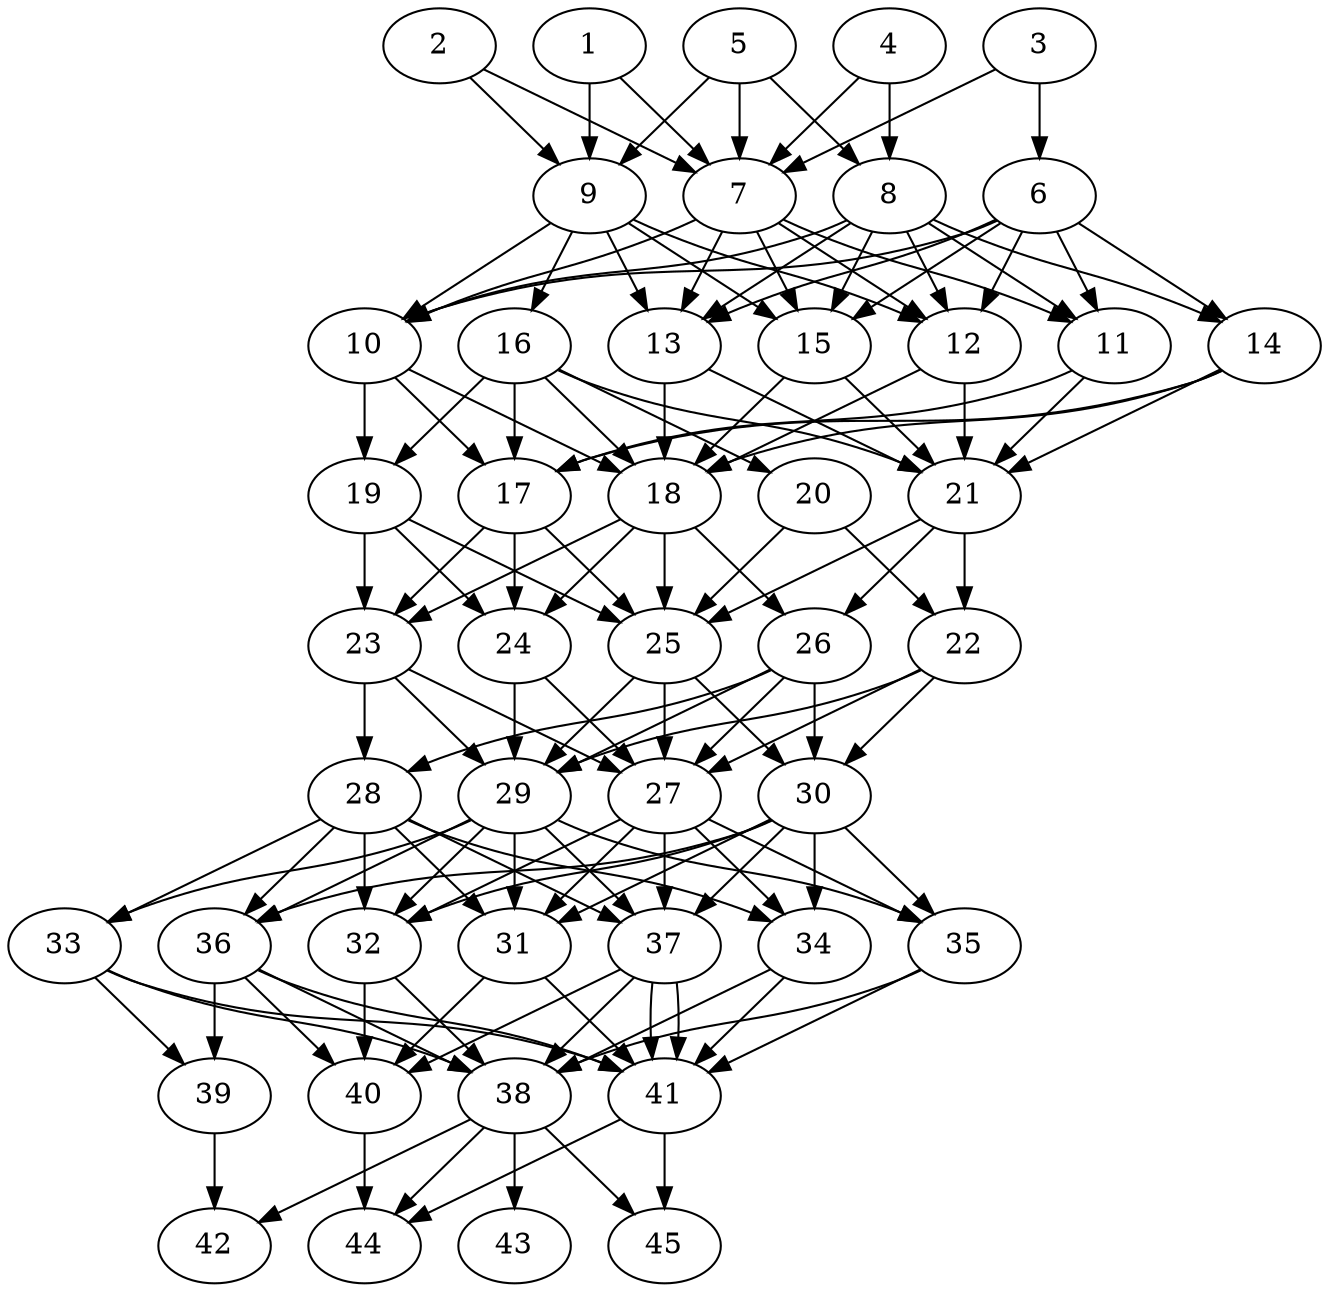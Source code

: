 // DAG automatically generated by daggen at Thu Oct  3 14:07:24 2019
// ./daggen --dot -n 45 --ccr 0.3 --fat 0.5 --regular 0.7 --density 0.9 --mindata 5242880 --maxdata 52428800 
digraph G {
  1 [size="120326827", alpha="0.13", expect_size="36098048"] 
  1 -> 7 [size ="36098048"]
  1 -> 9 [size ="36098048"]
  2 [size="89777493", alpha="0.04", expect_size="26933248"] 
  2 -> 7 [size ="26933248"]
  2 -> 9 [size ="26933248"]
  3 [size="107895467", alpha="0.14", expect_size="32368640"] 
  3 -> 6 [size ="32368640"]
  3 -> 7 [size ="32368640"]
  4 [size="83776853", alpha="0.06", expect_size="25133056"] 
  4 -> 7 [size ="25133056"]
  4 -> 8 [size ="25133056"]
  5 [size="41161387", alpha="0.05", expect_size="12348416"] 
  5 -> 7 [size ="12348416"]
  5 -> 8 [size ="12348416"]
  5 -> 9 [size ="12348416"]
  6 [size="121555627", alpha="0.03", expect_size="36466688"] 
  6 -> 10 [size ="36466688"]
  6 -> 11 [size ="36466688"]
  6 -> 12 [size ="36466688"]
  6 -> 13 [size ="36466688"]
  6 -> 14 [size ="36466688"]
  6 -> 15 [size ="36466688"]
  7 [size="123337387", alpha="0.02", expect_size="37001216"] 
  7 -> 10 [size ="37001216"]
  7 -> 11 [size ="37001216"]
  7 -> 12 [size ="37001216"]
  7 -> 13 [size ="37001216"]
  7 -> 15 [size ="37001216"]
  8 [size="141011627", alpha="0.03", expect_size="42303488"] 
  8 -> 10 [size ="42303488"]
  8 -> 11 [size ="42303488"]
  8 -> 12 [size ="42303488"]
  8 -> 13 [size ="42303488"]
  8 -> 14 [size ="42303488"]
  8 -> 15 [size ="42303488"]
  9 [size="116415147", alpha="0.11", expect_size="34924544"] 
  9 -> 10 [size ="34924544"]
  9 -> 12 [size ="34924544"]
  9 -> 13 [size ="34924544"]
  9 -> 15 [size ="34924544"]
  9 -> 16 [size ="34924544"]
  10 [size="137055573", alpha="0.14", expect_size="41116672"] 
  10 -> 17 [size ="41116672"]
  10 -> 18 [size ="41116672"]
  10 -> 19 [size ="41116672"]
  11 [size="95030613", alpha="0.10", expect_size="28509184"] 
  11 -> 17 [size ="28509184"]
  11 -> 21 [size ="28509184"]
  12 [size="37116587", alpha="0.11", expect_size="11134976"] 
  12 -> 18 [size ="11134976"]
  12 -> 21 [size ="11134976"]
  13 [size="70700373", alpha="0.04", expect_size="21210112"] 
  13 -> 18 [size ="21210112"]
  13 -> 21 [size ="21210112"]
  14 [size="21616640", alpha="0.05", expect_size="6484992"] 
  14 -> 17 [size ="6484992"]
  14 -> 18 [size ="6484992"]
  14 -> 21 [size ="6484992"]
  15 [size="69655893", alpha="0.08", expect_size="20896768"] 
  15 -> 18 [size ="20896768"]
  15 -> 21 [size ="20896768"]
  16 [size="110199467", alpha="0.13", expect_size="33059840"] 
  16 -> 17 [size ="33059840"]
  16 -> 18 [size ="33059840"]
  16 -> 19 [size ="33059840"]
  16 -> 20 [size ="33059840"]
  16 -> 21 [size ="33059840"]
  17 [size="133120000", alpha="0.09", expect_size="39936000"] 
  17 -> 23 [size ="39936000"]
  17 -> 24 [size ="39936000"]
  17 -> 25 [size ="39936000"]
  18 [size="147961173", alpha="0.09", expect_size="44388352"] 
  18 -> 23 [size ="44388352"]
  18 -> 24 [size ="44388352"]
  18 -> 25 [size ="44388352"]
  18 -> 26 [size ="44388352"]
  19 [size="170123947", alpha="0.18", expect_size="51037184"] 
  19 -> 23 [size ="51037184"]
  19 -> 24 [size ="51037184"]
  19 -> 25 [size ="51037184"]
  20 [size="98843307", alpha="0.03", expect_size="29652992"] 
  20 -> 22 [size ="29652992"]
  20 -> 25 [size ="29652992"]
  21 [size="54531413", alpha="0.02", expect_size="16359424"] 
  21 -> 22 [size ="16359424"]
  21 -> 25 [size ="16359424"]
  21 -> 26 [size ="16359424"]
  22 [size="132659200", alpha="0.10", expect_size="39797760"] 
  22 -> 27 [size ="39797760"]
  22 -> 29 [size ="39797760"]
  22 -> 30 [size ="39797760"]
  23 [size="61160107", alpha="0.10", expect_size="18348032"] 
  23 -> 27 [size ="18348032"]
  23 -> 28 [size ="18348032"]
  23 -> 29 [size ="18348032"]
  24 [size="89364480", alpha="0.18", expect_size="26809344"] 
  24 -> 27 [size ="26809344"]
  24 -> 29 [size ="26809344"]
  25 [size="131962880", alpha="0.09", expect_size="39588864"] 
  25 -> 27 [size ="39588864"]
  25 -> 29 [size ="39588864"]
  25 -> 30 [size ="39588864"]
  26 [size="39154347", alpha="0.13", expect_size="11746304"] 
  26 -> 27 [size ="11746304"]
  26 -> 28 [size ="11746304"]
  26 -> 29 [size ="11746304"]
  26 -> 30 [size ="11746304"]
  27 [size="141963947", alpha="0.11", expect_size="42589184"] 
  27 -> 31 [size ="42589184"]
  27 -> 32 [size ="42589184"]
  27 -> 34 [size ="42589184"]
  27 -> 35 [size ="42589184"]
  27 -> 37 [size ="42589184"]
  28 [size="51756373", alpha="0.04", expect_size="15526912"] 
  28 -> 31 [size ="15526912"]
  28 -> 32 [size ="15526912"]
  28 -> 33 [size ="15526912"]
  28 -> 34 [size ="15526912"]
  28 -> 36 [size ="15526912"]
  28 -> 37 [size ="15526912"]
  29 [size="119077547", alpha="0.10", expect_size="35723264"] 
  29 -> 31 [size ="35723264"]
  29 -> 32 [size ="35723264"]
  29 -> 33 [size ="35723264"]
  29 -> 35 [size ="35723264"]
  29 -> 36 [size ="35723264"]
  29 -> 37 [size ="35723264"]
  30 [size="100225707", alpha="0.11", expect_size="30067712"] 
  30 -> 31 [size ="30067712"]
  30 -> 32 [size ="30067712"]
  30 -> 34 [size ="30067712"]
  30 -> 35 [size ="30067712"]
  30 -> 36 [size ="30067712"]
  30 -> 37 [size ="30067712"]
  31 [size="126716587", alpha="0.02", expect_size="38014976"] 
  31 -> 40 [size ="38014976"]
  31 -> 41 [size ="38014976"]
  32 [size="144110933", alpha="0.16", expect_size="43233280"] 
  32 -> 38 [size ="43233280"]
  32 -> 40 [size ="43233280"]
  33 [size="67426987", alpha="0.16", expect_size="20228096"] 
  33 -> 38 [size ="20228096"]
  33 -> 39 [size ="20228096"]
  33 -> 41 [size ="20228096"]
  34 [size="144370347", alpha="0.17", expect_size="43311104"] 
  34 -> 38 [size ="43311104"]
  34 -> 41 [size ="43311104"]
  35 [size="126672213", alpha="0.04", expect_size="38001664"] 
  35 -> 38 [size ="38001664"]
  35 -> 41 [size ="38001664"]
  36 [size="38021120", alpha="0.04", expect_size="11406336"] 
  36 -> 38 [size ="11406336"]
  36 -> 39 [size ="11406336"]
  36 -> 40 [size ="11406336"]
  36 -> 41 [size ="11406336"]
  37 [size="139779413", alpha="0.17", expect_size="41933824"] 
  37 -> 38 [size ="41933824"]
  37 -> 40 [size ="41933824"]
  37 -> 41 [size ="41933824"]
  37 -> 41 [size ="41933824"]
  38 [size="65955840", alpha="0.08", expect_size="19786752"] 
  38 -> 42 [size ="19786752"]
  38 -> 43 [size ="19786752"]
  38 -> 44 [size ="19786752"]
  38 -> 45 [size ="19786752"]
  39 [size="97375573", alpha="0.18", expect_size="29212672"] 
  39 -> 42 [size ="29212672"]
  40 [size="18401280", alpha="0.18", expect_size="5520384"] 
  40 -> 44 [size ="5520384"]
  41 [size="105902080", alpha="0.03", expect_size="31770624"] 
  41 -> 44 [size ="31770624"]
  41 -> 45 [size ="31770624"]
  42 [size="122862933", alpha="0.03", expect_size="36858880"] 
  43 [size="88920747", alpha="0.08", expect_size="26676224"] 
  44 [size="57309867", alpha="0.03", expect_size="17192960"] 
  45 [size="32167253", alpha="0.11", expect_size="9650176"] 
}
